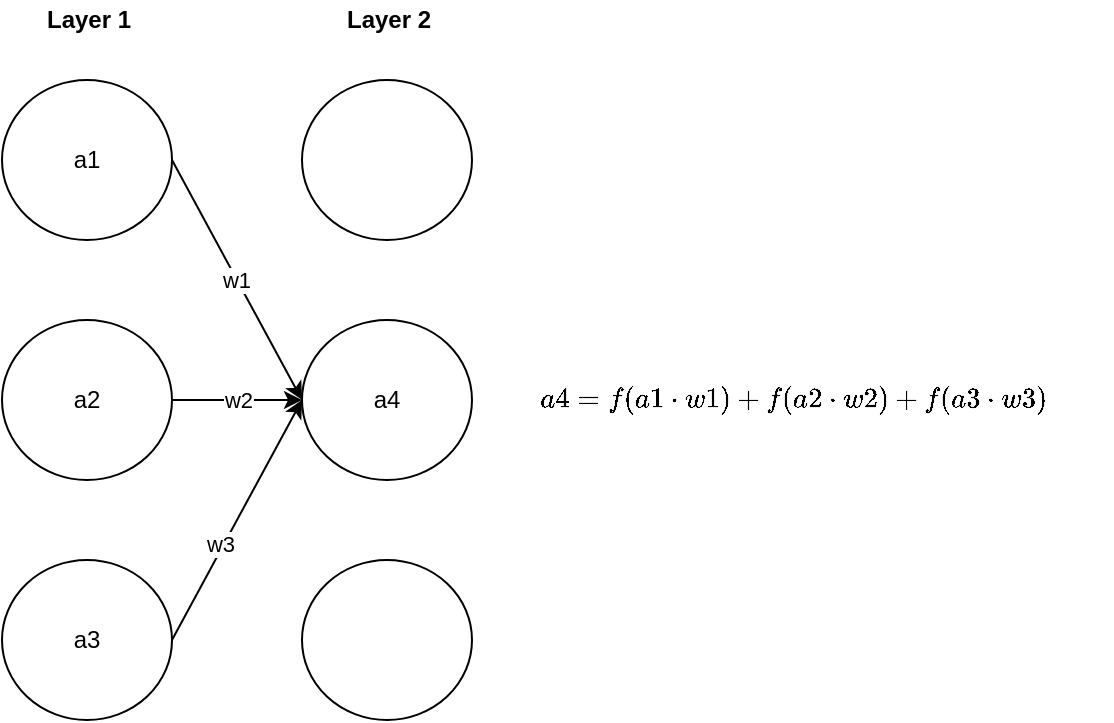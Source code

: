 <mxfile version="17.4.2" type="device"><diagram id="OpxJHkbQepdWlLcXqgnB" name="Seite-1"><mxGraphModel dx="1102" dy="1025" grid="1" gridSize="10" guides="1" tooltips="1" connect="1" arrows="1" fold="1" page="1" pageScale="1" pageWidth="827" pageHeight="1169" math="1" shadow="0"><root><mxCell id="0"/><mxCell id="1" parent="0"/><mxCell id="sQo6HIH_Gs27Zq7Oebk--12" value="w2" style="edgeStyle=orthogonalEdgeStyle;rounded=0;orthogonalLoop=1;jettySize=auto;html=1;" edge="1" parent="1" source="sQo6HIH_Gs27Zq7Oebk--2" target="sQo6HIH_Gs27Zq7Oebk--7"><mxGeometry relative="1" as="geometry"/></mxCell><mxCell id="sQo6HIH_Gs27Zq7Oebk--2" value="a2" style="ellipse;whiteSpace=wrap;html=1;" vertex="1" parent="1"><mxGeometry x="360" y="560" width="85" height="80" as="geometry"/></mxCell><mxCell id="sQo6HIH_Gs27Zq7Oebk--4" value="a1" style="ellipse;whiteSpace=wrap;html=1;" vertex="1" parent="1"><mxGeometry x="360" y="440" width="85" height="80" as="geometry"/></mxCell><mxCell id="sQo6HIH_Gs27Zq7Oebk--5" value="a3" style="ellipse;whiteSpace=wrap;html=1;" vertex="1" parent="1"><mxGeometry x="360" y="680" width="85" height="80" as="geometry"/></mxCell><mxCell id="sQo6HIH_Gs27Zq7Oebk--6" value="&lt;b&gt;Layer 1&lt;/b&gt;" style="text;html=1;align=center;verticalAlign=middle;resizable=0;points=[];autosize=1;strokeColor=none;fillColor=none;" vertex="1" parent="1"><mxGeometry x="372.5" y="400" width="60" height="20" as="geometry"/></mxCell><mxCell id="sQo6HIH_Gs27Zq7Oebk--7" value="a4" style="ellipse;whiteSpace=wrap;html=1;" vertex="1" parent="1"><mxGeometry x="510" y="560" width="85" height="80" as="geometry"/></mxCell><mxCell id="sQo6HIH_Gs27Zq7Oebk--8" value="" style="ellipse;whiteSpace=wrap;html=1;" vertex="1" parent="1"><mxGeometry x="510" y="440" width="85" height="80" as="geometry"/></mxCell><mxCell id="sQo6HIH_Gs27Zq7Oebk--9" value="" style="ellipse;whiteSpace=wrap;html=1;" vertex="1" parent="1"><mxGeometry x="510" y="680" width="85" height="80" as="geometry"/></mxCell><mxCell id="sQo6HIH_Gs27Zq7Oebk--10" value="&lt;b&gt;Layer 2&lt;/b&gt;" style="text;html=1;align=center;verticalAlign=middle;resizable=0;points=[];autosize=1;strokeColor=none;fillColor=none;" vertex="1" parent="1"><mxGeometry x="522.5" y="400" width="60" height="20" as="geometry"/></mxCell><mxCell id="sQo6HIH_Gs27Zq7Oebk--17" value="w1" style="endArrow=classic;html=1;rounded=0;exitX=1;exitY=0.5;exitDx=0;exitDy=0;entryX=0;entryY=0.5;entryDx=0;entryDy=0;" edge="1" parent="1" source="sQo6HIH_Gs27Zq7Oebk--4" target="sQo6HIH_Gs27Zq7Oebk--7"><mxGeometry width="50" height="50" relative="1" as="geometry"><mxPoint x="457.5" y="460" as="sourcePoint"/><mxPoint x="522.5" y="340" as="targetPoint"/></mxGeometry></mxCell><mxCell id="sQo6HIH_Gs27Zq7Oebk--18" value="" style="endArrow=classic;html=1;rounded=0;exitX=1;exitY=0.5;exitDx=0;exitDy=0;entryX=0;entryY=0.5;entryDx=0;entryDy=0;" edge="1" parent="1" target="sQo6HIH_Gs27Zq7Oebk--7"><mxGeometry width="50" height="50" relative="1" as="geometry"><mxPoint x="445" y="720" as="sourcePoint"/><mxPoint x="510" y="840" as="targetPoint"/></mxGeometry></mxCell><mxCell id="sQo6HIH_Gs27Zq7Oebk--20" value="w3" style="edgeLabel;html=1;align=center;verticalAlign=middle;resizable=0;points=[];" vertex="1" connectable="0" parent="sQo6HIH_Gs27Zq7Oebk--18"><mxGeometry x="-0.214" y="2" relative="1" as="geometry"><mxPoint as="offset"/></mxGeometry></mxCell><mxCell id="sQo6HIH_Gs27Zq7Oebk--19" value="$$a4 = f(a1 \cdot w1) + f(a2 \cdot w2) + f(a3 \cdot w3)&amp;nbsp; &amp;nbsp;$$" style="text;html=1;align=center;verticalAlign=middle;resizable=0;points=[];autosize=1;strokeColor=none;fillColor=none;" vertex="1" parent="1"><mxGeometry x="595" y="590" width="320" height="20" as="geometry"/></mxCell></root></mxGraphModel></diagram></mxfile>